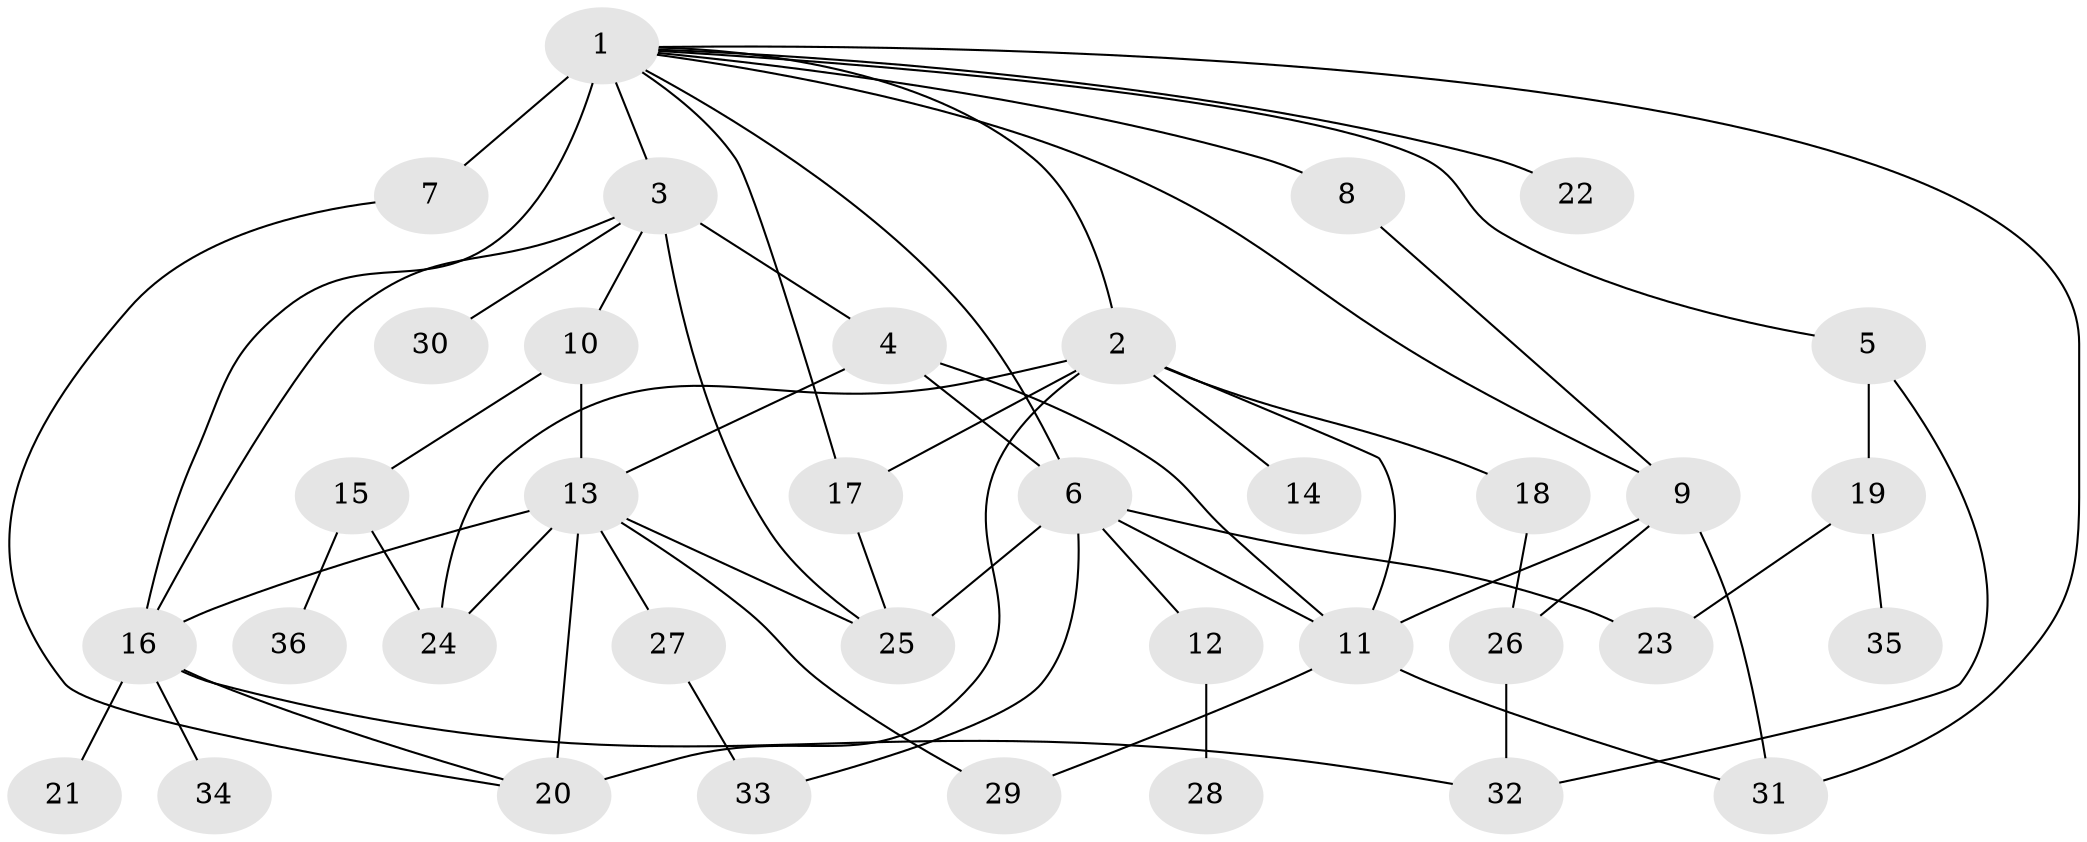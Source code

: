 // original degree distribution, {19: 0.00847457627118644, 9: 0.00847457627118644, 6: 0.03389830508474576, 8: 0.00847457627118644, 4: 0.09322033898305085, 12: 0.00847457627118644, 1: 0.5, 2: 0.1864406779661017, 3: 0.11864406779661017, 15: 0.00847457627118644, 10: 0.00847457627118644, 5: 0.00847457627118644, 7: 0.00847457627118644}
// Generated by graph-tools (version 1.1) at 2025/50/03/04/25 22:50:14]
// undirected, 36 vertices, 60 edges
graph export_dot {
  node [color=gray90,style=filled];
  1;
  2;
  3;
  4;
  5;
  6;
  7;
  8;
  9;
  10;
  11;
  12;
  13;
  14;
  15;
  16;
  17;
  18;
  19;
  20;
  21;
  22;
  23;
  24;
  25;
  26;
  27;
  28;
  29;
  30;
  31;
  32;
  33;
  34;
  35;
  36;
  1 -- 2 [weight=1.0];
  1 -- 3 [weight=1.0];
  1 -- 5 [weight=1.0];
  1 -- 6 [weight=1.0];
  1 -- 7 [weight=8.0];
  1 -- 8 [weight=1.0];
  1 -- 9 [weight=1.0];
  1 -- 16 [weight=1.0];
  1 -- 17 [weight=1.0];
  1 -- 22 [weight=1.0];
  1 -- 31 [weight=1.0];
  2 -- 11 [weight=1.0];
  2 -- 14 [weight=1.0];
  2 -- 17 [weight=1.0];
  2 -- 18 [weight=1.0];
  2 -- 20 [weight=1.0];
  2 -- 24 [weight=1.0];
  3 -- 4 [weight=2.0];
  3 -- 10 [weight=1.0];
  3 -- 16 [weight=1.0];
  3 -- 25 [weight=1.0];
  3 -- 30 [weight=1.0];
  4 -- 6 [weight=1.0];
  4 -- 11 [weight=1.0];
  4 -- 13 [weight=2.0];
  5 -- 19 [weight=1.0];
  5 -- 32 [weight=1.0];
  6 -- 11 [weight=2.0];
  6 -- 12 [weight=3.0];
  6 -- 23 [weight=1.0];
  6 -- 25 [weight=1.0];
  6 -- 33 [weight=1.0];
  7 -- 20 [weight=1.0];
  8 -- 9 [weight=1.0];
  9 -- 11 [weight=2.0];
  9 -- 26 [weight=2.0];
  9 -- 31 [weight=1.0];
  10 -- 13 [weight=1.0];
  10 -- 15 [weight=1.0];
  11 -- 29 [weight=1.0];
  11 -- 31 [weight=1.0];
  12 -- 28 [weight=1.0];
  13 -- 16 [weight=1.0];
  13 -- 20 [weight=5.0];
  13 -- 24 [weight=1.0];
  13 -- 25 [weight=1.0];
  13 -- 27 [weight=1.0];
  13 -- 29 [weight=1.0];
  15 -- 24 [weight=1.0];
  15 -- 36 [weight=3.0];
  16 -- 20 [weight=1.0];
  16 -- 21 [weight=1.0];
  16 -- 32 [weight=1.0];
  16 -- 34 [weight=1.0];
  17 -- 25 [weight=1.0];
  18 -- 26 [weight=1.0];
  19 -- 23 [weight=1.0];
  19 -- 35 [weight=1.0];
  26 -- 32 [weight=1.0];
  27 -- 33 [weight=1.0];
}
